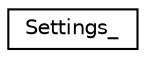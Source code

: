 digraph "Graphical Class Hierarchy"
{
  edge [fontname="Helvetica",fontsize="10",labelfontname="Helvetica",labelfontsize="10"];
  node [fontname="Helvetica",fontsize="10",shape=record];
  rankdir="LR";
  Node0 [label="Settings_",height=0.2,width=0.4,color="black", fillcolor="white", style="filled",URL="$structSettings__.html"];
}
